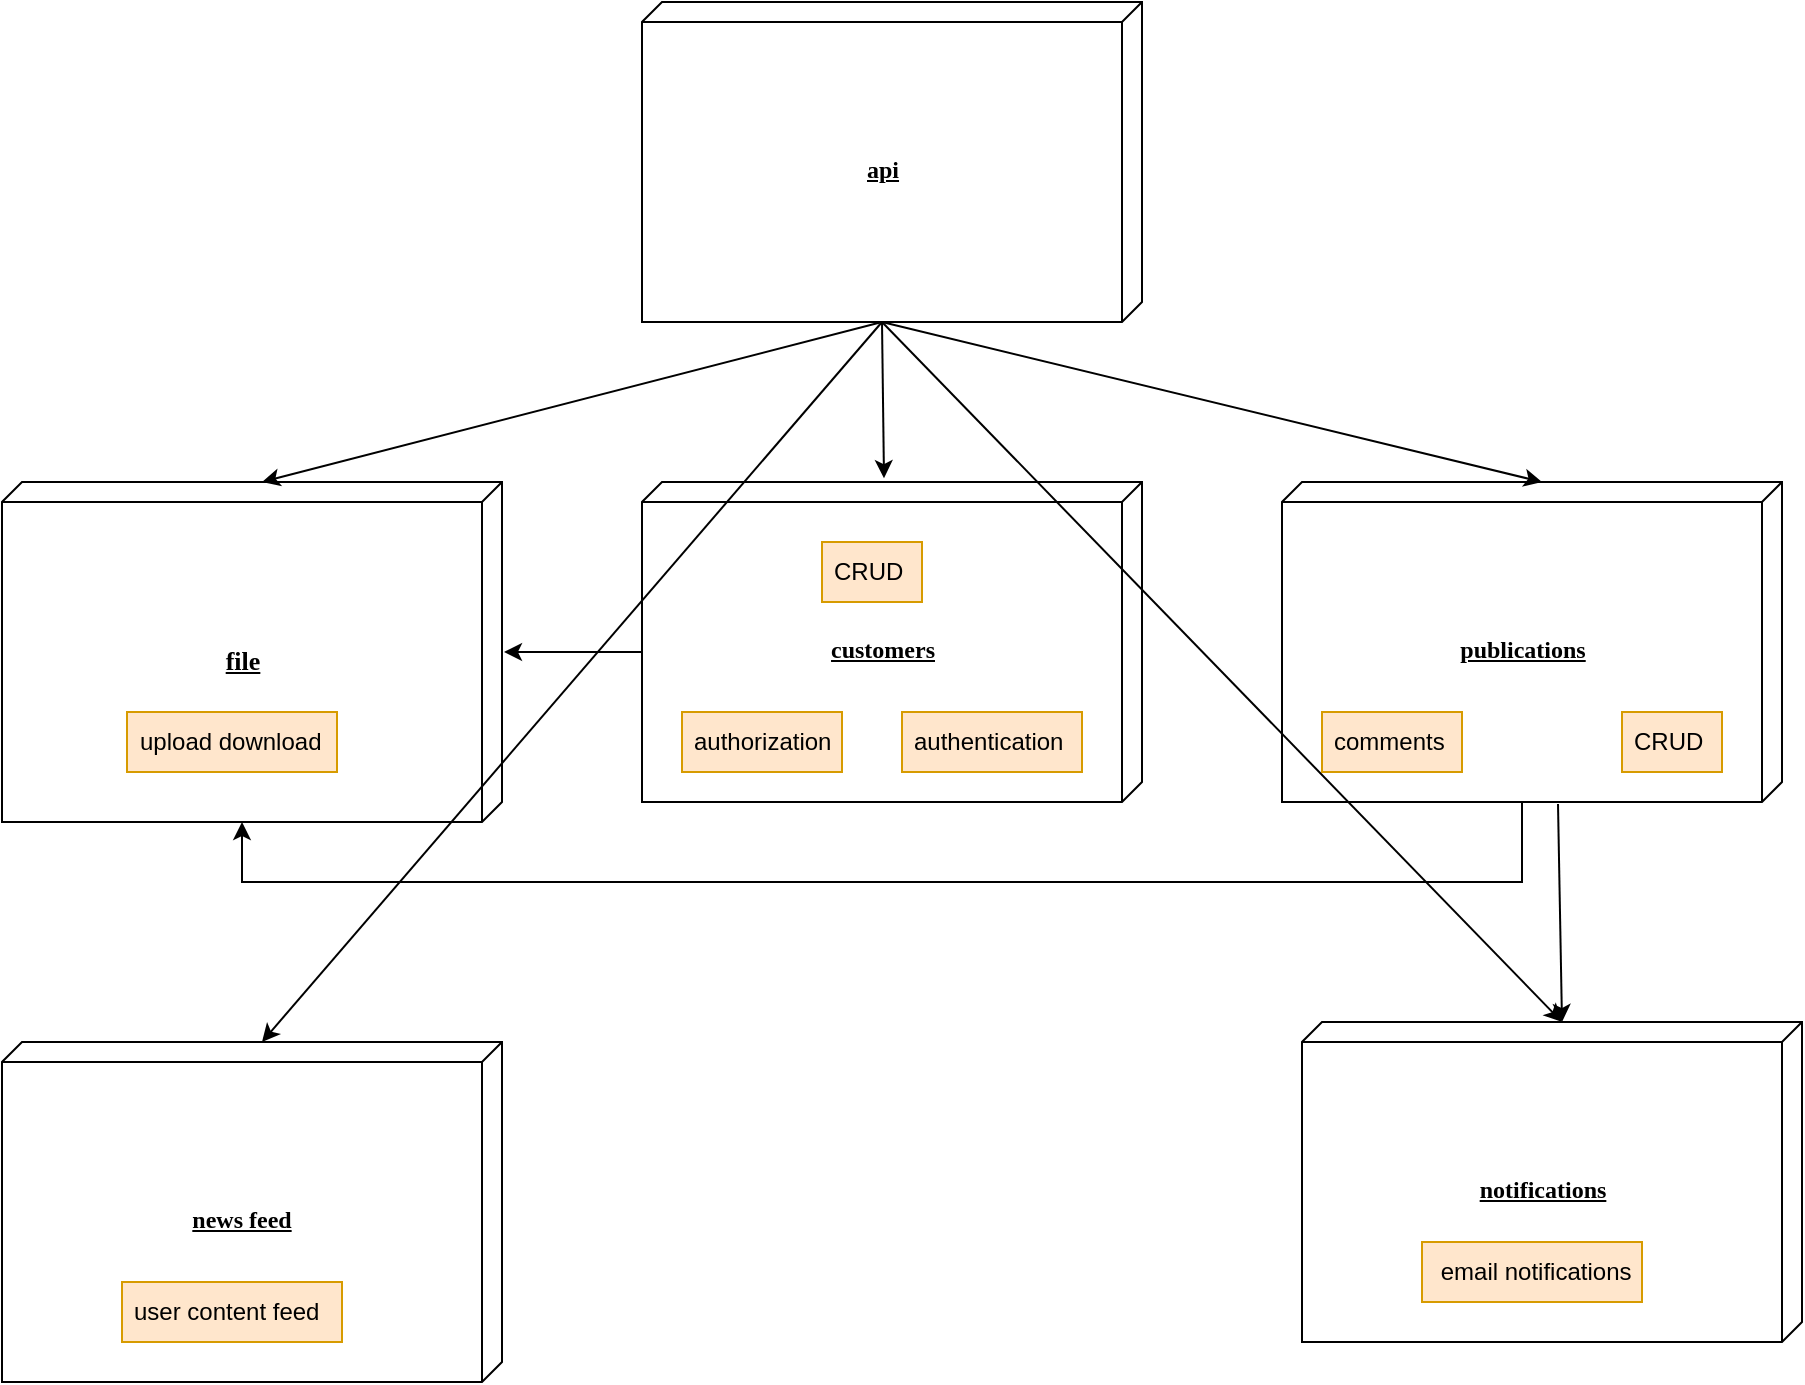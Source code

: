 <mxfile version="24.7.6">
  <diagram name="Page-1" id="5f0bae14-7c28-e335-631c-24af17079c00">
    <mxGraphModel grid="1" page="1" gridSize="10" guides="1" tooltips="1" connect="1" arrows="1" fold="1" pageScale="1" pageWidth="1100" pageHeight="850" background="none" math="0" shadow="0">
      <root>
        <mxCell id="0" />
        <mxCell id="1" parent="0" />
        <mxCell id="39150e848f15840c-1" value="customers" style="verticalAlign=middle;align=center;spacingTop=8;spacingLeft=2;spacingRight=12;shape=cube;size=10;direction=south;fontStyle=5;html=1;rounded=0;shadow=0;comic=0;labelBackgroundColor=none;strokeWidth=1;fontFamily=Verdana;fontSize=12" vertex="1" parent="1">
          <mxGeometry x="360" y="280" width="250" height="160" as="geometry" />
        </mxCell>
        <mxCell id="39150e848f15840c-2" value="publications" style="verticalAlign=middle;align=center;spacingTop=8;spacingLeft=2;spacingRight=12;shape=cube;size=10;direction=south;fontStyle=5;html=1;rounded=0;shadow=0;comic=0;labelBackgroundColor=none;strokeWidth=1;fontFamily=Verdana;fontSize=12" vertex="1" parent="1">
          <mxGeometry x="680" y="280" width="250" height="160" as="geometry" />
        </mxCell>
        <mxCell id="39150e848f15840c-3" value="notifications" style="verticalAlign=middle;align=center;spacingTop=8;spacingLeft=2;spacingRight=12;shape=cube;size=10;direction=south;fontStyle=5;html=1;rounded=0;shadow=0;comic=0;labelBackgroundColor=none;strokeWidth=1;fontFamily=Verdana;fontSize=12" vertex="1" parent="1">
          <mxGeometry x="690" y="550" width="250" height="160" as="geometry" />
        </mxCell>
        <mxCell id="Ws_N59MCDQ9jmAsC8Dei-2" value="api" style="verticalAlign=middle;align=center;spacingTop=8;spacingLeft=2;spacingRight=12;shape=cube;size=10;direction=south;fontStyle=5;html=1;rounded=0;shadow=0;comic=0;labelBackgroundColor=none;strokeWidth=1;fontFamily=Verdana;fontSize=12" vertex="1" parent="1">
          <mxGeometry x="360" y="40" width="250" height="160" as="geometry" />
        </mxCell>
        <mxCell id="lP9emZjzQcybFYmv4kBy-1" value="&lt;span style=&quot;white-space: pre-wrap;&quot; data-src-align=&quot;6:8&quot; class=&quot;EzKURWReUAB5oZgtQNkl&quot;&gt;news&lt;/span&gt;&lt;span style=&quot;white-space: pre-wrap;&quot;&gt; &lt;/span&gt;&lt;span style=&quot;white-space: pre-wrap;&quot; data-src-align=&quot;0:5&quot; class=&quot;EzKURWReUAB5oZgtQNkl&quot;&gt;feed&lt;/span&gt;" style="verticalAlign=middle;align=center;spacingTop=8;spacingLeft=2;spacingRight=12;shape=cube;size=10;direction=south;fontStyle=5;html=1;rounded=0;shadow=0;comic=0;labelBackgroundColor=none;strokeWidth=1;fontFamily=Verdana;fontSize=12;whiteSpace=wrap;" vertex="1" parent="1">
          <mxGeometry x="40" y="560" width="250" height="170" as="geometry" />
        </mxCell>
        <mxCell id="lP9emZjzQcybFYmv4kBy-3" value="&lt;span style=&quot;white-space: pre-wrap;&quot;&gt;file&lt;/span&gt;" style="verticalAlign=middle;align=center;spacingTop=8;spacingLeft=2;spacingRight=12;shape=cube;size=10;direction=south;fontStyle=5;html=1;rounded=0;shadow=0;comic=0;labelBackgroundColor=none;strokeWidth=1;fontFamily=Verdana;fontSize=13;horizontal=1;" vertex="1" parent="1">
          <mxGeometry x="40" y="280" width="250" height="170" as="geometry" />
        </mxCell>
        <mxCell id="lP9emZjzQcybFYmv4kBy-7" value="authorization" style="text;strokeColor=#d79b00;fillColor=#ffe6cc;align=left;verticalAlign=middle;spacingLeft=4;spacingRight=4;overflow=hidden;points=[[0,0.5],[1,0.5]];portConstraint=eastwest;rotatable=0;whiteSpace=wrap;html=1;" vertex="1" parent="1">
          <mxGeometry x="380" y="395" width="80" height="30" as="geometry" />
        </mxCell>
        <mxCell id="lP9emZjzQcybFYmv4kBy-8" value="authentication" style="text;strokeColor=#d79b00;fillColor=#ffe6cc;align=left;verticalAlign=middle;spacingLeft=4;spacingRight=4;overflow=hidden;points=[[0,0.5],[1,0.5]];portConstraint=eastwest;rotatable=0;whiteSpace=wrap;html=1;" vertex="1" parent="1">
          <mxGeometry x="490" y="395" width="90" height="30" as="geometry" />
        </mxCell>
        <mxCell id="lP9emZjzQcybFYmv4kBy-10" value="CRUD" style="text;strokeColor=#d79b00;fillColor=#ffe6cc;align=left;verticalAlign=middle;spacingLeft=4;spacingRight=4;overflow=hidden;points=[[0,0.5],[1,0.5]];portConstraint=eastwest;rotatable=0;whiteSpace=wrap;html=1;" vertex="1" parent="1">
          <mxGeometry x="850" y="395" width="50" height="30" as="geometry" />
        </mxCell>
        <mxCell id="lP9emZjzQcybFYmv4kBy-12" value="CRUD" style="text;strokeColor=#d79b00;fillColor=#ffe6cc;align=left;verticalAlign=middle;spacingLeft=4;spacingRight=4;overflow=hidden;points=[[0,0.5],[1,0.5]];portConstraint=eastwest;rotatable=0;whiteSpace=wrap;html=1;" vertex="1" parent="1">
          <mxGeometry x="450" y="310" width="50" height="30" as="geometry" />
        </mxCell>
        <mxCell id="lP9emZjzQcybFYmv4kBy-13" value="&lt;span style=&quot;white-space-collapse: preserve;&quot;&gt; &lt;/span&gt;&lt;span style=&quot;white-space-collapse: preserve;&quot; data-src-align=&quot;9:8&quot; class=&quot;EzKURWReUAB5oZgtQNkl&quot;&gt;email&lt;/span&gt;&lt;span style=&quot;white-space-collapse: preserve;&quot;&gt; &lt;/span&gt;&lt;span style=&quot;white-space-collapse: preserve;&quot; data-src-align=&quot;18:11&quot; class=&quot;EzKURWReUAB5oZgtQNkl&quot;&gt;notifications&lt;/span&gt;" style="text;strokeColor=#d79b00;fillColor=#ffe6cc;align=left;verticalAlign=middle;spacingLeft=4;spacingRight=4;overflow=hidden;points=[[0,0.5],[1,0.5]];portConstraint=eastwest;rotatable=0;whiteSpace=wrap;html=1;" vertex="1" parent="1">
          <mxGeometry x="750" y="660" width="110" height="30" as="geometry" />
        </mxCell>
        <mxCell id="lP9emZjzQcybFYmv4kBy-20" value="" style="endArrow=classic;startArrow=none;html=1;rounded=0;exitX=0;exitY=0;exitDx=160;exitDy=130;exitPerimeter=0;entryX=-0.012;entryY=0.516;entryDx=0;entryDy=0;entryPerimeter=0;startFill=0;" edge="1" parent="1" source="Ws_N59MCDQ9jmAsC8Dei-2" target="39150e848f15840c-1">
          <mxGeometry width="50" height="50" relative="1" as="geometry">
            <mxPoint x="520" y="410" as="sourcePoint" />
            <mxPoint x="570" y="360" as="targetPoint" />
          </mxGeometry>
        </mxCell>
        <mxCell id="lP9emZjzQcybFYmv4kBy-21" value="" style="endArrow=classic;startArrow=none;html=1;rounded=0;exitX=0;exitY=0;exitDx=160;exitDy=130;exitPerimeter=0;entryX=0;entryY=0;entryDx=0;entryDy=120;entryPerimeter=0;startFill=0;" edge="1" parent="1" source="Ws_N59MCDQ9jmAsC8Dei-2" target="39150e848f15840c-2">
          <mxGeometry width="50" height="50" relative="1" as="geometry">
            <mxPoint x="520" y="410" as="sourcePoint" />
            <mxPoint x="570" y="360" as="targetPoint" />
          </mxGeometry>
        </mxCell>
        <mxCell id="lP9emZjzQcybFYmv4kBy-22" value="" style="endArrow=classic;startArrow=none;html=1;rounded=0;exitX=0;exitY=0;exitDx=160;exitDy=130;exitPerimeter=0;entryX=0;entryY=0;entryDx=0;entryDy=120;entryPerimeter=0;startFill=0;" edge="1" parent="1" source="Ws_N59MCDQ9jmAsC8Dei-2" target="lP9emZjzQcybFYmv4kBy-3">
          <mxGeometry width="50" height="50" relative="1" as="geometry">
            <mxPoint x="520" y="410" as="sourcePoint" />
            <mxPoint x="570" y="360" as="targetPoint" />
          </mxGeometry>
        </mxCell>
        <mxCell id="lP9emZjzQcybFYmv4kBy-23" value="" style="endArrow=classic;startArrow=none;html=1;rounded=0;exitX=0;exitY=0;exitDx=160;exitDy=130;exitPerimeter=0;entryX=0;entryY=0;entryDx=0;entryDy=120;entryPerimeter=0;startFill=0;" edge="1" parent="1" source="Ws_N59MCDQ9jmAsC8Dei-2" target="39150e848f15840c-3">
          <mxGeometry width="50" height="50" relative="1" as="geometry">
            <mxPoint x="520" y="410" as="sourcePoint" />
            <mxPoint x="570" y="360" as="targetPoint" />
          </mxGeometry>
        </mxCell>
        <mxCell id="lP9emZjzQcybFYmv4kBy-24" value="" style="endArrow=classic;startArrow=none;html=1;rounded=0;exitX=0;exitY=0;exitDx=160;exitDy=130;exitPerimeter=0;entryX=0;entryY=0;entryDx=0;entryDy=120;entryPerimeter=0;startFill=0;" edge="1" parent="1" source="Ws_N59MCDQ9jmAsC8Dei-2" target="lP9emZjzQcybFYmv4kBy-1">
          <mxGeometry width="50" height="50" relative="1" as="geometry">
            <mxPoint x="520" y="410" as="sourcePoint" />
            <mxPoint x="570" y="360" as="targetPoint" />
          </mxGeometry>
        </mxCell>
        <mxCell id="lP9emZjzQcybFYmv4kBy-27" value="&lt;span style=&quot;white-space-collapse: preserve;&quot;&gt;user content feed&lt;/span&gt;" style="text;strokeColor=#d79b00;fillColor=#ffe6cc;align=left;verticalAlign=middle;spacingLeft=4;spacingRight=4;overflow=hidden;points=[[0,0.5],[1,0.5]];portConstraint=eastwest;rotatable=0;whiteSpace=wrap;html=1;" vertex="1" parent="1">
          <mxGeometry x="100" y="680" width="110" height="30" as="geometry" />
        </mxCell>
        <mxCell id="lP9emZjzQcybFYmv4kBy-29" value="upload download" style="text;strokeColor=#d79b00;fillColor=#ffe6cc;align=left;verticalAlign=middle;spacingLeft=4;spacingRight=4;overflow=hidden;points=[[0,0.5],[1,0.5]];portConstraint=eastwest;rotatable=0;whiteSpace=wrap;html=1;" vertex="1" parent="1">
          <mxGeometry x="102.5" y="395" width="105" height="30" as="geometry" />
        </mxCell>
        <mxCell id="lP9emZjzQcybFYmv4kBy-30" value="comments" style="text;strokeColor=#d79b00;fillColor=#ffe6cc;align=left;verticalAlign=middle;spacingLeft=4;spacingRight=4;overflow=hidden;points=[[0,0.5],[1,0.5]];portConstraint=eastwest;rotatable=0;whiteSpace=wrap;html=1;" vertex="1" parent="1">
          <mxGeometry x="700" y="395" width="70" height="30" as="geometry" />
        </mxCell>
        <mxCell id="nyQZEsZreWSwLv_kjuRk-1" value="" style="endArrow=classic;startArrow=none;html=1;rounded=0;exitX=1.006;exitY=0.448;exitDx=0;exitDy=0;exitPerimeter=0;startFill=0;entryX=0;entryY=0;entryDx=0;entryDy=120;entryPerimeter=0;" edge="1" parent="1" source="39150e848f15840c-2" target="39150e848f15840c-3">
          <mxGeometry width="50" height="50" relative="1" as="geometry">
            <mxPoint x="814.5" y="440" as="sourcePoint" />
            <mxPoint x="810" y="530" as="targetPoint" />
          </mxGeometry>
        </mxCell>
        <mxCell id="nyQZEsZreWSwLv_kjuRk-3" value="" style="endArrow=classic;startArrow=none;html=1;rounded=0;exitX=0;exitY=0;exitDx=85;exitDy=250;exitPerimeter=0;startFill=0;" edge="1" parent="1" source="39150e848f15840c-1">
          <mxGeometry width="50" height="50" relative="1" as="geometry">
            <mxPoint x="320" y="300" as="sourcePoint" />
            <mxPoint x="291" y="365" as="targetPoint" />
          </mxGeometry>
        </mxCell>
        <mxCell id="nyQZEsZreWSwLv_kjuRk-4" value="" style="endArrow=classic;startArrow=none;html=1;rounded=0;exitX=0;exitY=0;exitDx=160;exitDy=130;exitPerimeter=0;startFill=0;entryX=0;entryY=0;entryDx=170;entryDy=130;entryPerimeter=0;" edge="1" parent="1" source="39150e848f15840c-2" target="lP9emZjzQcybFYmv4kBy-3">
          <mxGeometry width="50" height="50" relative="1" as="geometry">
            <mxPoint x="741" y="470" as="sourcePoint" />
            <mxPoint x="160" y="480" as="targetPoint" />
            <Array as="points">
              <mxPoint x="800" y="480" />
              <mxPoint x="160" y="480" />
            </Array>
          </mxGeometry>
        </mxCell>
      </root>
    </mxGraphModel>
  </diagram>
</mxfile>
